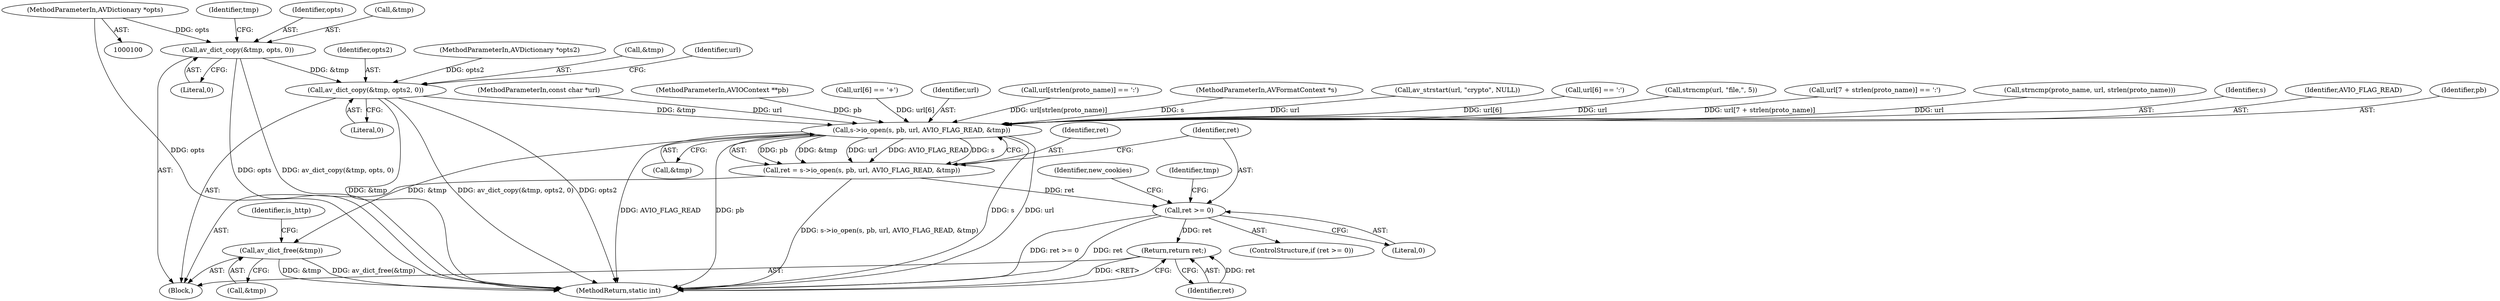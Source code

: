 digraph "0_FFmpeg_189ff4219644532bdfa7bab28dfedaee4d6d4021@API" {
"1000123" [label="(Call,av_dict_copy(&tmp, opts, 0))"];
"1000104" [label="(MethodParameterIn,AVDictionary *opts)"];
"1000128" [label="(Call,av_dict_copy(&tmp, opts2, 0))"];
"1000236" [label="(Call,s->io_open(s, pb, url, AVIO_FLAG_READ, &tmp))"];
"1000234" [label="(Call,ret = s->io_open(s, pb, url, AVIO_FLAG_READ, &tmp))"];
"1000244" [label="(Call,ret >= 0)"];
"1000300" [label="(Return,return ret;)"];
"1000288" [label="(Call,av_dict_free(&tmp))"];
"1000124" [label="(Call,&tmp)"];
"1000131" [label="(Identifier,opts2)"];
"1000101" [label="(MethodParameterIn,AVFormatContext *s)"];
"1000200" [label="(Call,av_strstart(url, \"crypto\", NULL))"];
"1000289" [label="(Call,&tmp)"];
"1000235" [label="(Identifier,ret)"];
"1000234" [label="(Call,ret = s->io_open(s, pb, url, AVIO_FLAG_READ, &tmp))"];
"1000146" [label="(Call,url[6] == ':')"];
"1000228" [label="(Call,strncmp(url, \"file,\", 5))"];
"1000105" [label="(MethodParameterIn,AVDictionary *opts2)"];
"1000213" [label="(Call,url[7 + strlen(proto_name)] == ':')"];
"1000186" [label="(Call,strncmp(proto_name, url, strlen(proto_name)))"];
"1000243" [label="(ControlStructure,if (ret >= 0))"];
"1000237" [label="(Identifier,s)"];
"1000290" [label="(Identifier,tmp)"];
"1000129" [label="(Call,&tmp)"];
"1000240" [label="(Identifier,AVIO_FLAG_READ)"];
"1000238" [label="(Identifier,pb)"];
"1000104" [label="(MethodParameterIn,AVDictionary *opts)"];
"1000246" [label="(Literal,0)"];
"1000127" [label="(Literal,0)"];
"1000130" [label="(Identifier,tmp)"];
"1000302" [label="(MethodReturn,static int)"];
"1000241" [label="(Call,&tmp)"];
"1000103" [label="(MethodParameterIn,const char *url)"];
"1000245" [label="(Identifier,ret)"];
"1000288" [label="(Call,av_dict_free(&tmp))"];
"1000236" [label="(Call,s->io_open(s, pb, url, AVIO_FLAG_READ, &tmp))"];
"1000102" [label="(MethodParameterIn,AVIOContext **pb)"];
"1000250" [label="(Identifier,new_cookies)"];
"1000141" [label="(Call,url[6] == '+')"];
"1000300" [label="(Return,return ret;)"];
"1000292" [label="(Identifier,is_http)"];
"1000239" [label="(Identifier,url)"];
"1000107" [label="(Block,)"];
"1000135" [label="(Identifier,url)"];
"1000244" [label="(Call,ret >= 0)"];
"1000301" [label="(Identifier,ret)"];
"1000191" [label="(Call,url[strlen(proto_name)] == ':')"];
"1000123" [label="(Call,av_dict_copy(&tmp, opts, 0))"];
"1000126" [label="(Identifier,opts)"];
"1000132" [label="(Literal,0)"];
"1000128" [label="(Call,av_dict_copy(&tmp, opts2, 0))"];
"1000123" -> "1000107"  [label="AST: "];
"1000123" -> "1000127"  [label="CFG: "];
"1000124" -> "1000123"  [label="AST: "];
"1000126" -> "1000123"  [label="AST: "];
"1000127" -> "1000123"  [label="AST: "];
"1000130" -> "1000123"  [label="CFG: "];
"1000123" -> "1000302"  [label="DDG: opts"];
"1000123" -> "1000302"  [label="DDG: av_dict_copy(&tmp, opts, 0)"];
"1000104" -> "1000123"  [label="DDG: opts"];
"1000123" -> "1000128"  [label="DDG: &tmp"];
"1000104" -> "1000100"  [label="AST: "];
"1000104" -> "1000302"  [label="DDG: opts"];
"1000128" -> "1000107"  [label="AST: "];
"1000128" -> "1000132"  [label="CFG: "];
"1000129" -> "1000128"  [label="AST: "];
"1000131" -> "1000128"  [label="AST: "];
"1000132" -> "1000128"  [label="AST: "];
"1000135" -> "1000128"  [label="CFG: "];
"1000128" -> "1000302"  [label="DDG: &tmp"];
"1000128" -> "1000302"  [label="DDG: av_dict_copy(&tmp, opts2, 0)"];
"1000128" -> "1000302"  [label="DDG: opts2"];
"1000105" -> "1000128"  [label="DDG: opts2"];
"1000128" -> "1000236"  [label="DDG: &tmp"];
"1000236" -> "1000234"  [label="AST: "];
"1000236" -> "1000241"  [label="CFG: "];
"1000237" -> "1000236"  [label="AST: "];
"1000238" -> "1000236"  [label="AST: "];
"1000239" -> "1000236"  [label="AST: "];
"1000240" -> "1000236"  [label="AST: "];
"1000241" -> "1000236"  [label="AST: "];
"1000234" -> "1000236"  [label="CFG: "];
"1000236" -> "1000302"  [label="DDG: s"];
"1000236" -> "1000302"  [label="DDG: url"];
"1000236" -> "1000302"  [label="DDG: AVIO_FLAG_READ"];
"1000236" -> "1000302"  [label="DDG: pb"];
"1000236" -> "1000234"  [label="DDG: pb"];
"1000236" -> "1000234"  [label="DDG: &tmp"];
"1000236" -> "1000234"  [label="DDG: url"];
"1000236" -> "1000234"  [label="DDG: AVIO_FLAG_READ"];
"1000236" -> "1000234"  [label="DDG: s"];
"1000101" -> "1000236"  [label="DDG: s"];
"1000102" -> "1000236"  [label="DDG: pb"];
"1000186" -> "1000236"  [label="DDG: url"];
"1000141" -> "1000236"  [label="DDG: url[6]"];
"1000200" -> "1000236"  [label="DDG: url"];
"1000213" -> "1000236"  [label="DDG: url[7 + strlen(proto_name)]"];
"1000228" -> "1000236"  [label="DDG: url"];
"1000146" -> "1000236"  [label="DDG: url[6]"];
"1000191" -> "1000236"  [label="DDG: url[strlen(proto_name)]"];
"1000103" -> "1000236"  [label="DDG: url"];
"1000236" -> "1000288"  [label="DDG: &tmp"];
"1000234" -> "1000107"  [label="AST: "];
"1000235" -> "1000234"  [label="AST: "];
"1000245" -> "1000234"  [label="CFG: "];
"1000234" -> "1000302"  [label="DDG: s->io_open(s, pb, url, AVIO_FLAG_READ, &tmp)"];
"1000234" -> "1000244"  [label="DDG: ret"];
"1000244" -> "1000243"  [label="AST: "];
"1000244" -> "1000246"  [label="CFG: "];
"1000245" -> "1000244"  [label="AST: "];
"1000246" -> "1000244"  [label="AST: "];
"1000250" -> "1000244"  [label="CFG: "];
"1000290" -> "1000244"  [label="CFG: "];
"1000244" -> "1000302"  [label="DDG: ret >= 0"];
"1000244" -> "1000302"  [label="DDG: ret"];
"1000244" -> "1000300"  [label="DDG: ret"];
"1000300" -> "1000107"  [label="AST: "];
"1000300" -> "1000301"  [label="CFG: "];
"1000301" -> "1000300"  [label="AST: "];
"1000302" -> "1000300"  [label="CFG: "];
"1000300" -> "1000302"  [label="DDG: <RET>"];
"1000301" -> "1000300"  [label="DDG: ret"];
"1000288" -> "1000107"  [label="AST: "];
"1000288" -> "1000289"  [label="CFG: "];
"1000289" -> "1000288"  [label="AST: "];
"1000292" -> "1000288"  [label="CFG: "];
"1000288" -> "1000302"  [label="DDG: &tmp"];
"1000288" -> "1000302"  [label="DDG: av_dict_free(&tmp)"];
}
